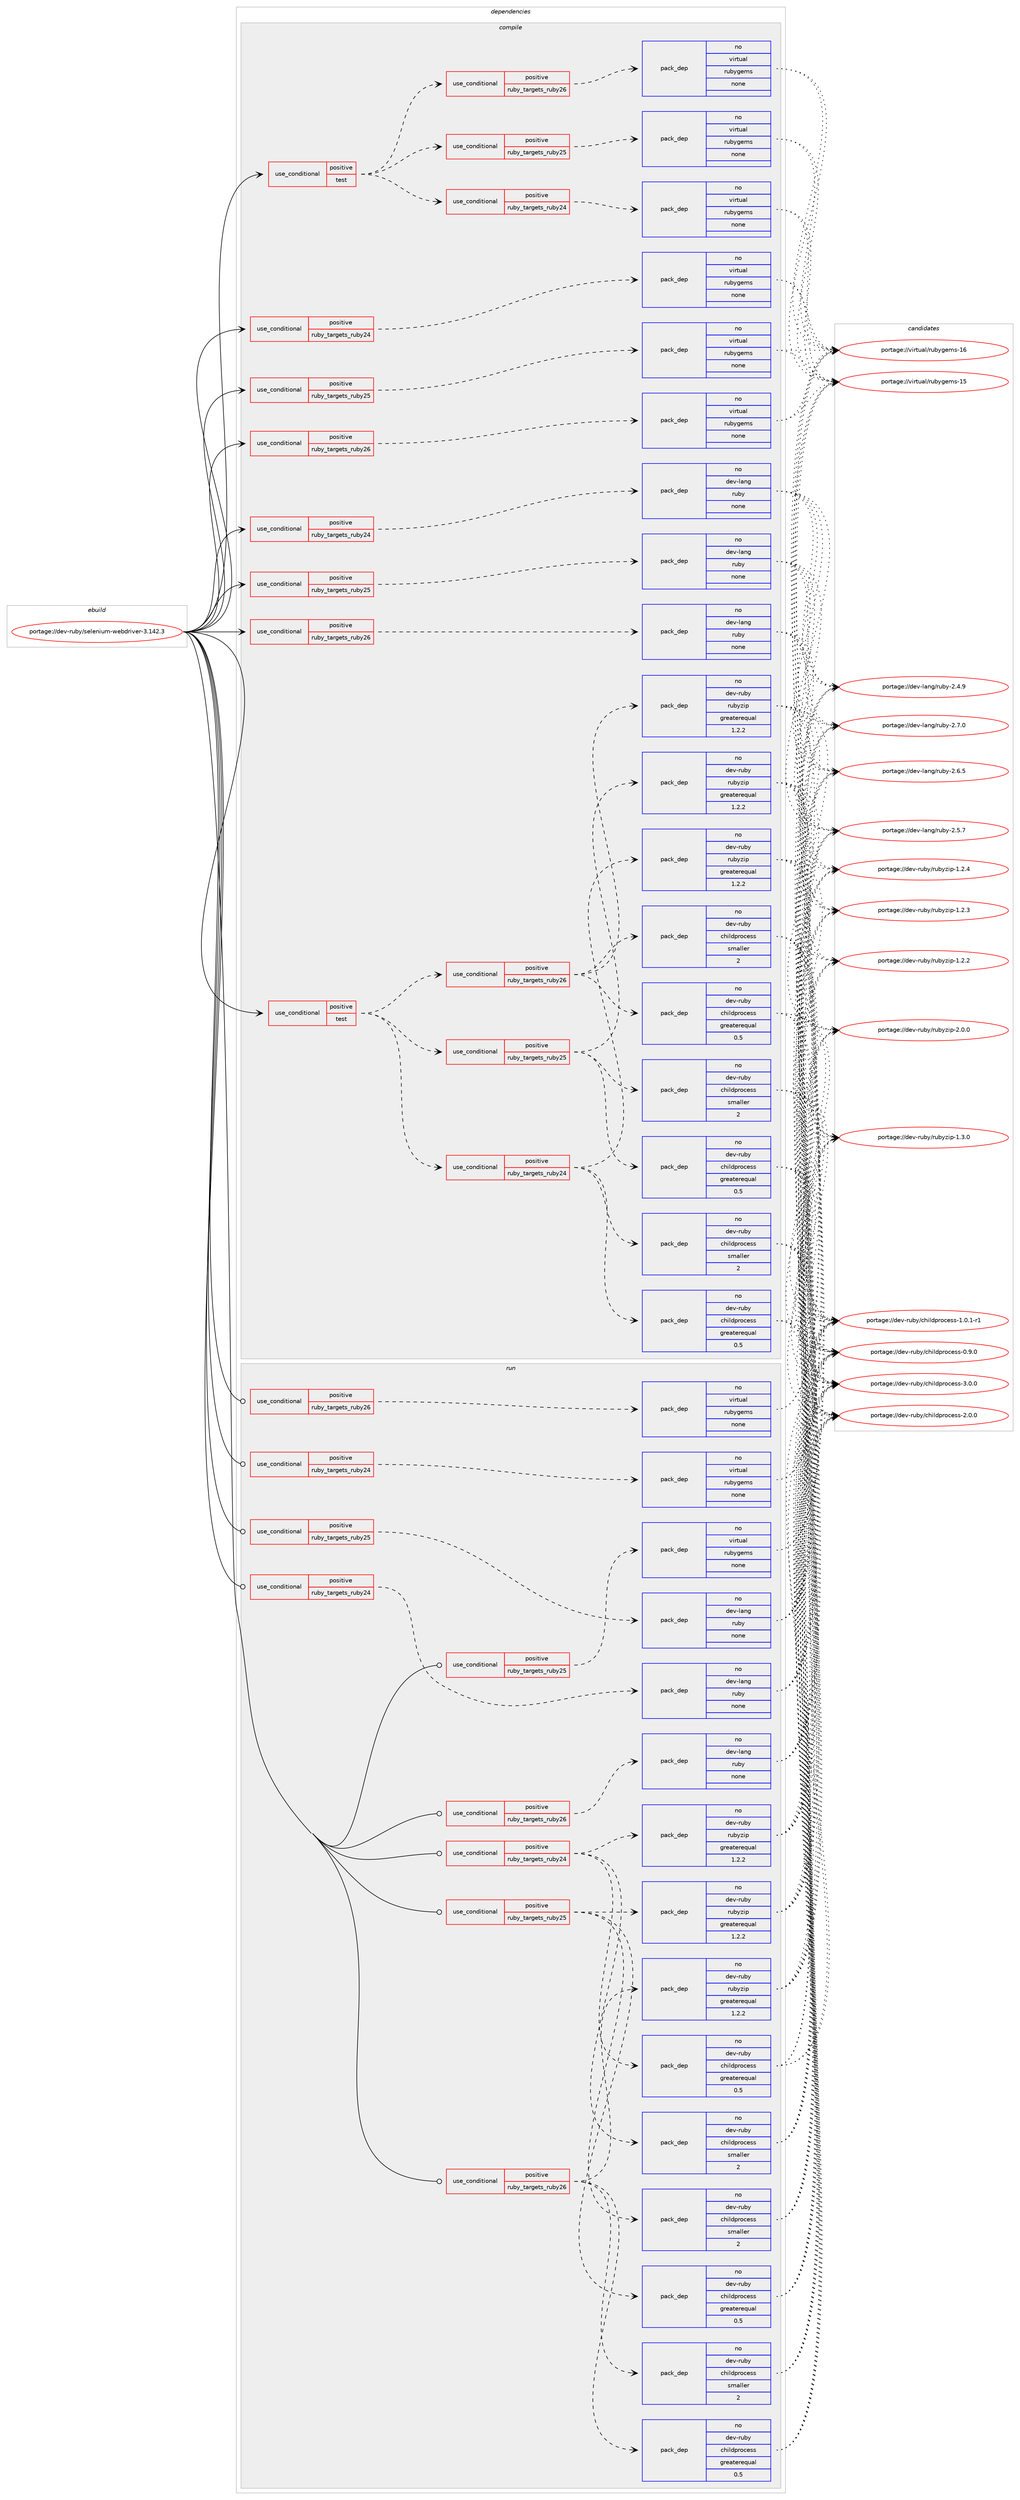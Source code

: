 digraph prolog {

# *************
# Graph options
# *************

newrank=true;
concentrate=true;
compound=true;
graph [rankdir=LR,fontname=Helvetica,fontsize=10,ranksep=1.5];#, ranksep=2.5, nodesep=0.2];
edge  [arrowhead=vee];
node  [fontname=Helvetica,fontsize=10];

# **********
# The ebuild
# **********

subgraph cluster_leftcol {
color=gray;
label=<<i>ebuild</i>>;
id [label="portage://dev-ruby/selenium-webdriver-3.142.3", color=red, width=4, href="../dev-ruby/selenium-webdriver-3.142.3.svg"];
}

# ****************
# The dependencies
# ****************

subgraph cluster_midcol {
color=gray;
label=<<i>dependencies</i>>;
subgraph cluster_compile {
fillcolor="#eeeeee";
style=filled;
label=<<i>compile</i>>;
subgraph cond69449 {
dependency319890 [label=<<TABLE BORDER="0" CELLBORDER="1" CELLSPACING="0" CELLPADDING="4"><TR><TD ROWSPAN="3" CELLPADDING="10">use_conditional</TD></TR><TR><TD>positive</TD></TR><TR><TD>ruby_targets_ruby24</TD></TR></TABLE>>, shape=none, color=red];
subgraph pack245694 {
dependency319891 [label=<<TABLE BORDER="0" CELLBORDER="1" CELLSPACING="0" CELLPADDING="4" WIDTH="220"><TR><TD ROWSPAN="6" CELLPADDING="30">pack_dep</TD></TR><TR><TD WIDTH="110">no</TD></TR><TR><TD>dev-lang</TD></TR><TR><TD>ruby</TD></TR><TR><TD>none</TD></TR><TR><TD></TD></TR></TABLE>>, shape=none, color=blue];
}
dependency319890:e -> dependency319891:w [weight=20,style="dashed",arrowhead="vee"];
}
id:e -> dependency319890:w [weight=20,style="solid",arrowhead="vee"];
subgraph cond69450 {
dependency319892 [label=<<TABLE BORDER="0" CELLBORDER="1" CELLSPACING="0" CELLPADDING="4"><TR><TD ROWSPAN="3" CELLPADDING="10">use_conditional</TD></TR><TR><TD>positive</TD></TR><TR><TD>ruby_targets_ruby24</TD></TR></TABLE>>, shape=none, color=red];
subgraph pack245695 {
dependency319893 [label=<<TABLE BORDER="0" CELLBORDER="1" CELLSPACING="0" CELLPADDING="4" WIDTH="220"><TR><TD ROWSPAN="6" CELLPADDING="30">pack_dep</TD></TR><TR><TD WIDTH="110">no</TD></TR><TR><TD>virtual</TD></TR><TR><TD>rubygems</TD></TR><TR><TD>none</TD></TR><TR><TD></TD></TR></TABLE>>, shape=none, color=blue];
}
dependency319892:e -> dependency319893:w [weight=20,style="dashed",arrowhead="vee"];
}
id:e -> dependency319892:w [weight=20,style="solid",arrowhead="vee"];
subgraph cond69451 {
dependency319894 [label=<<TABLE BORDER="0" CELLBORDER="1" CELLSPACING="0" CELLPADDING="4"><TR><TD ROWSPAN="3" CELLPADDING="10">use_conditional</TD></TR><TR><TD>positive</TD></TR><TR><TD>ruby_targets_ruby25</TD></TR></TABLE>>, shape=none, color=red];
subgraph pack245696 {
dependency319895 [label=<<TABLE BORDER="0" CELLBORDER="1" CELLSPACING="0" CELLPADDING="4" WIDTH="220"><TR><TD ROWSPAN="6" CELLPADDING="30">pack_dep</TD></TR><TR><TD WIDTH="110">no</TD></TR><TR><TD>dev-lang</TD></TR><TR><TD>ruby</TD></TR><TR><TD>none</TD></TR><TR><TD></TD></TR></TABLE>>, shape=none, color=blue];
}
dependency319894:e -> dependency319895:w [weight=20,style="dashed",arrowhead="vee"];
}
id:e -> dependency319894:w [weight=20,style="solid",arrowhead="vee"];
subgraph cond69452 {
dependency319896 [label=<<TABLE BORDER="0" CELLBORDER="1" CELLSPACING="0" CELLPADDING="4"><TR><TD ROWSPAN="3" CELLPADDING="10">use_conditional</TD></TR><TR><TD>positive</TD></TR><TR><TD>ruby_targets_ruby25</TD></TR></TABLE>>, shape=none, color=red];
subgraph pack245697 {
dependency319897 [label=<<TABLE BORDER="0" CELLBORDER="1" CELLSPACING="0" CELLPADDING="4" WIDTH="220"><TR><TD ROWSPAN="6" CELLPADDING="30">pack_dep</TD></TR><TR><TD WIDTH="110">no</TD></TR><TR><TD>virtual</TD></TR><TR><TD>rubygems</TD></TR><TR><TD>none</TD></TR><TR><TD></TD></TR></TABLE>>, shape=none, color=blue];
}
dependency319896:e -> dependency319897:w [weight=20,style="dashed",arrowhead="vee"];
}
id:e -> dependency319896:w [weight=20,style="solid",arrowhead="vee"];
subgraph cond69453 {
dependency319898 [label=<<TABLE BORDER="0" CELLBORDER="1" CELLSPACING="0" CELLPADDING="4"><TR><TD ROWSPAN="3" CELLPADDING="10">use_conditional</TD></TR><TR><TD>positive</TD></TR><TR><TD>ruby_targets_ruby26</TD></TR></TABLE>>, shape=none, color=red];
subgraph pack245698 {
dependency319899 [label=<<TABLE BORDER="0" CELLBORDER="1" CELLSPACING="0" CELLPADDING="4" WIDTH="220"><TR><TD ROWSPAN="6" CELLPADDING="30">pack_dep</TD></TR><TR><TD WIDTH="110">no</TD></TR><TR><TD>dev-lang</TD></TR><TR><TD>ruby</TD></TR><TR><TD>none</TD></TR><TR><TD></TD></TR></TABLE>>, shape=none, color=blue];
}
dependency319898:e -> dependency319899:w [weight=20,style="dashed",arrowhead="vee"];
}
id:e -> dependency319898:w [weight=20,style="solid",arrowhead="vee"];
subgraph cond69454 {
dependency319900 [label=<<TABLE BORDER="0" CELLBORDER="1" CELLSPACING="0" CELLPADDING="4"><TR><TD ROWSPAN="3" CELLPADDING="10">use_conditional</TD></TR><TR><TD>positive</TD></TR><TR><TD>ruby_targets_ruby26</TD></TR></TABLE>>, shape=none, color=red];
subgraph pack245699 {
dependency319901 [label=<<TABLE BORDER="0" CELLBORDER="1" CELLSPACING="0" CELLPADDING="4" WIDTH="220"><TR><TD ROWSPAN="6" CELLPADDING="30">pack_dep</TD></TR><TR><TD WIDTH="110">no</TD></TR><TR><TD>virtual</TD></TR><TR><TD>rubygems</TD></TR><TR><TD>none</TD></TR><TR><TD></TD></TR></TABLE>>, shape=none, color=blue];
}
dependency319900:e -> dependency319901:w [weight=20,style="dashed",arrowhead="vee"];
}
id:e -> dependency319900:w [weight=20,style="solid",arrowhead="vee"];
subgraph cond69455 {
dependency319902 [label=<<TABLE BORDER="0" CELLBORDER="1" CELLSPACING="0" CELLPADDING="4"><TR><TD ROWSPAN="3" CELLPADDING="10">use_conditional</TD></TR><TR><TD>positive</TD></TR><TR><TD>test</TD></TR></TABLE>>, shape=none, color=red];
subgraph cond69456 {
dependency319903 [label=<<TABLE BORDER="0" CELLBORDER="1" CELLSPACING="0" CELLPADDING="4"><TR><TD ROWSPAN="3" CELLPADDING="10">use_conditional</TD></TR><TR><TD>positive</TD></TR><TR><TD>ruby_targets_ruby24</TD></TR></TABLE>>, shape=none, color=red];
subgraph pack245700 {
dependency319904 [label=<<TABLE BORDER="0" CELLBORDER="1" CELLSPACING="0" CELLPADDING="4" WIDTH="220"><TR><TD ROWSPAN="6" CELLPADDING="30">pack_dep</TD></TR><TR><TD WIDTH="110">no</TD></TR><TR><TD>dev-ruby</TD></TR><TR><TD>childprocess</TD></TR><TR><TD>greaterequal</TD></TR><TR><TD>0.5</TD></TR></TABLE>>, shape=none, color=blue];
}
dependency319903:e -> dependency319904:w [weight=20,style="dashed",arrowhead="vee"];
subgraph pack245701 {
dependency319905 [label=<<TABLE BORDER="0" CELLBORDER="1" CELLSPACING="0" CELLPADDING="4" WIDTH="220"><TR><TD ROWSPAN="6" CELLPADDING="30">pack_dep</TD></TR><TR><TD WIDTH="110">no</TD></TR><TR><TD>dev-ruby</TD></TR><TR><TD>childprocess</TD></TR><TR><TD>smaller</TD></TR><TR><TD>2</TD></TR></TABLE>>, shape=none, color=blue];
}
dependency319903:e -> dependency319905:w [weight=20,style="dashed",arrowhead="vee"];
subgraph pack245702 {
dependency319906 [label=<<TABLE BORDER="0" CELLBORDER="1" CELLSPACING="0" CELLPADDING="4" WIDTH="220"><TR><TD ROWSPAN="6" CELLPADDING="30">pack_dep</TD></TR><TR><TD WIDTH="110">no</TD></TR><TR><TD>dev-ruby</TD></TR><TR><TD>rubyzip</TD></TR><TR><TD>greaterequal</TD></TR><TR><TD>1.2.2</TD></TR></TABLE>>, shape=none, color=blue];
}
dependency319903:e -> dependency319906:w [weight=20,style="dashed",arrowhead="vee"];
}
dependency319902:e -> dependency319903:w [weight=20,style="dashed",arrowhead="vee"];
subgraph cond69457 {
dependency319907 [label=<<TABLE BORDER="0" CELLBORDER="1" CELLSPACING="0" CELLPADDING="4"><TR><TD ROWSPAN="3" CELLPADDING="10">use_conditional</TD></TR><TR><TD>positive</TD></TR><TR><TD>ruby_targets_ruby25</TD></TR></TABLE>>, shape=none, color=red];
subgraph pack245703 {
dependency319908 [label=<<TABLE BORDER="0" CELLBORDER="1" CELLSPACING="0" CELLPADDING="4" WIDTH="220"><TR><TD ROWSPAN="6" CELLPADDING="30">pack_dep</TD></TR><TR><TD WIDTH="110">no</TD></TR><TR><TD>dev-ruby</TD></TR><TR><TD>childprocess</TD></TR><TR><TD>greaterequal</TD></TR><TR><TD>0.5</TD></TR></TABLE>>, shape=none, color=blue];
}
dependency319907:e -> dependency319908:w [weight=20,style="dashed",arrowhead="vee"];
subgraph pack245704 {
dependency319909 [label=<<TABLE BORDER="0" CELLBORDER="1" CELLSPACING="0" CELLPADDING="4" WIDTH="220"><TR><TD ROWSPAN="6" CELLPADDING="30">pack_dep</TD></TR><TR><TD WIDTH="110">no</TD></TR><TR><TD>dev-ruby</TD></TR><TR><TD>childprocess</TD></TR><TR><TD>smaller</TD></TR><TR><TD>2</TD></TR></TABLE>>, shape=none, color=blue];
}
dependency319907:e -> dependency319909:w [weight=20,style="dashed",arrowhead="vee"];
subgraph pack245705 {
dependency319910 [label=<<TABLE BORDER="0" CELLBORDER="1" CELLSPACING="0" CELLPADDING="4" WIDTH="220"><TR><TD ROWSPAN="6" CELLPADDING="30">pack_dep</TD></TR><TR><TD WIDTH="110">no</TD></TR><TR><TD>dev-ruby</TD></TR><TR><TD>rubyzip</TD></TR><TR><TD>greaterequal</TD></TR><TR><TD>1.2.2</TD></TR></TABLE>>, shape=none, color=blue];
}
dependency319907:e -> dependency319910:w [weight=20,style="dashed",arrowhead="vee"];
}
dependency319902:e -> dependency319907:w [weight=20,style="dashed",arrowhead="vee"];
subgraph cond69458 {
dependency319911 [label=<<TABLE BORDER="0" CELLBORDER="1" CELLSPACING="0" CELLPADDING="4"><TR><TD ROWSPAN="3" CELLPADDING="10">use_conditional</TD></TR><TR><TD>positive</TD></TR><TR><TD>ruby_targets_ruby26</TD></TR></TABLE>>, shape=none, color=red];
subgraph pack245706 {
dependency319912 [label=<<TABLE BORDER="0" CELLBORDER="1" CELLSPACING="0" CELLPADDING="4" WIDTH="220"><TR><TD ROWSPAN="6" CELLPADDING="30">pack_dep</TD></TR><TR><TD WIDTH="110">no</TD></TR><TR><TD>dev-ruby</TD></TR><TR><TD>childprocess</TD></TR><TR><TD>greaterequal</TD></TR><TR><TD>0.5</TD></TR></TABLE>>, shape=none, color=blue];
}
dependency319911:e -> dependency319912:w [weight=20,style="dashed",arrowhead="vee"];
subgraph pack245707 {
dependency319913 [label=<<TABLE BORDER="0" CELLBORDER="1" CELLSPACING="0" CELLPADDING="4" WIDTH="220"><TR><TD ROWSPAN="6" CELLPADDING="30">pack_dep</TD></TR><TR><TD WIDTH="110">no</TD></TR><TR><TD>dev-ruby</TD></TR><TR><TD>childprocess</TD></TR><TR><TD>smaller</TD></TR><TR><TD>2</TD></TR></TABLE>>, shape=none, color=blue];
}
dependency319911:e -> dependency319913:w [weight=20,style="dashed",arrowhead="vee"];
subgraph pack245708 {
dependency319914 [label=<<TABLE BORDER="0" CELLBORDER="1" CELLSPACING="0" CELLPADDING="4" WIDTH="220"><TR><TD ROWSPAN="6" CELLPADDING="30">pack_dep</TD></TR><TR><TD WIDTH="110">no</TD></TR><TR><TD>dev-ruby</TD></TR><TR><TD>rubyzip</TD></TR><TR><TD>greaterequal</TD></TR><TR><TD>1.2.2</TD></TR></TABLE>>, shape=none, color=blue];
}
dependency319911:e -> dependency319914:w [weight=20,style="dashed",arrowhead="vee"];
}
dependency319902:e -> dependency319911:w [weight=20,style="dashed",arrowhead="vee"];
}
id:e -> dependency319902:w [weight=20,style="solid",arrowhead="vee"];
subgraph cond69459 {
dependency319915 [label=<<TABLE BORDER="0" CELLBORDER="1" CELLSPACING="0" CELLPADDING="4"><TR><TD ROWSPAN="3" CELLPADDING="10">use_conditional</TD></TR><TR><TD>positive</TD></TR><TR><TD>test</TD></TR></TABLE>>, shape=none, color=red];
subgraph cond69460 {
dependency319916 [label=<<TABLE BORDER="0" CELLBORDER="1" CELLSPACING="0" CELLPADDING="4"><TR><TD ROWSPAN="3" CELLPADDING="10">use_conditional</TD></TR><TR><TD>positive</TD></TR><TR><TD>ruby_targets_ruby24</TD></TR></TABLE>>, shape=none, color=red];
subgraph pack245709 {
dependency319917 [label=<<TABLE BORDER="0" CELLBORDER="1" CELLSPACING="0" CELLPADDING="4" WIDTH="220"><TR><TD ROWSPAN="6" CELLPADDING="30">pack_dep</TD></TR><TR><TD WIDTH="110">no</TD></TR><TR><TD>virtual</TD></TR><TR><TD>rubygems</TD></TR><TR><TD>none</TD></TR><TR><TD></TD></TR></TABLE>>, shape=none, color=blue];
}
dependency319916:e -> dependency319917:w [weight=20,style="dashed",arrowhead="vee"];
}
dependency319915:e -> dependency319916:w [weight=20,style="dashed",arrowhead="vee"];
subgraph cond69461 {
dependency319918 [label=<<TABLE BORDER="0" CELLBORDER="1" CELLSPACING="0" CELLPADDING="4"><TR><TD ROWSPAN="3" CELLPADDING="10">use_conditional</TD></TR><TR><TD>positive</TD></TR><TR><TD>ruby_targets_ruby25</TD></TR></TABLE>>, shape=none, color=red];
subgraph pack245710 {
dependency319919 [label=<<TABLE BORDER="0" CELLBORDER="1" CELLSPACING="0" CELLPADDING="4" WIDTH="220"><TR><TD ROWSPAN="6" CELLPADDING="30">pack_dep</TD></TR><TR><TD WIDTH="110">no</TD></TR><TR><TD>virtual</TD></TR><TR><TD>rubygems</TD></TR><TR><TD>none</TD></TR><TR><TD></TD></TR></TABLE>>, shape=none, color=blue];
}
dependency319918:e -> dependency319919:w [weight=20,style="dashed",arrowhead="vee"];
}
dependency319915:e -> dependency319918:w [weight=20,style="dashed",arrowhead="vee"];
subgraph cond69462 {
dependency319920 [label=<<TABLE BORDER="0" CELLBORDER="1" CELLSPACING="0" CELLPADDING="4"><TR><TD ROWSPAN="3" CELLPADDING="10">use_conditional</TD></TR><TR><TD>positive</TD></TR><TR><TD>ruby_targets_ruby26</TD></TR></TABLE>>, shape=none, color=red];
subgraph pack245711 {
dependency319921 [label=<<TABLE BORDER="0" CELLBORDER="1" CELLSPACING="0" CELLPADDING="4" WIDTH="220"><TR><TD ROWSPAN="6" CELLPADDING="30">pack_dep</TD></TR><TR><TD WIDTH="110">no</TD></TR><TR><TD>virtual</TD></TR><TR><TD>rubygems</TD></TR><TR><TD>none</TD></TR><TR><TD></TD></TR></TABLE>>, shape=none, color=blue];
}
dependency319920:e -> dependency319921:w [weight=20,style="dashed",arrowhead="vee"];
}
dependency319915:e -> dependency319920:w [weight=20,style="dashed",arrowhead="vee"];
}
id:e -> dependency319915:w [weight=20,style="solid",arrowhead="vee"];
}
subgraph cluster_compileandrun {
fillcolor="#eeeeee";
style=filled;
label=<<i>compile and run</i>>;
}
subgraph cluster_run {
fillcolor="#eeeeee";
style=filled;
label=<<i>run</i>>;
subgraph cond69463 {
dependency319922 [label=<<TABLE BORDER="0" CELLBORDER="1" CELLSPACING="0" CELLPADDING="4"><TR><TD ROWSPAN="3" CELLPADDING="10">use_conditional</TD></TR><TR><TD>positive</TD></TR><TR><TD>ruby_targets_ruby24</TD></TR></TABLE>>, shape=none, color=red];
subgraph pack245712 {
dependency319923 [label=<<TABLE BORDER="0" CELLBORDER="1" CELLSPACING="0" CELLPADDING="4" WIDTH="220"><TR><TD ROWSPAN="6" CELLPADDING="30">pack_dep</TD></TR><TR><TD WIDTH="110">no</TD></TR><TR><TD>dev-lang</TD></TR><TR><TD>ruby</TD></TR><TR><TD>none</TD></TR><TR><TD></TD></TR></TABLE>>, shape=none, color=blue];
}
dependency319922:e -> dependency319923:w [weight=20,style="dashed",arrowhead="vee"];
}
id:e -> dependency319922:w [weight=20,style="solid",arrowhead="odot"];
subgraph cond69464 {
dependency319924 [label=<<TABLE BORDER="0" CELLBORDER="1" CELLSPACING="0" CELLPADDING="4"><TR><TD ROWSPAN="3" CELLPADDING="10">use_conditional</TD></TR><TR><TD>positive</TD></TR><TR><TD>ruby_targets_ruby24</TD></TR></TABLE>>, shape=none, color=red];
subgraph pack245713 {
dependency319925 [label=<<TABLE BORDER="0" CELLBORDER="1" CELLSPACING="0" CELLPADDING="4" WIDTH="220"><TR><TD ROWSPAN="6" CELLPADDING="30">pack_dep</TD></TR><TR><TD WIDTH="110">no</TD></TR><TR><TD>dev-ruby</TD></TR><TR><TD>childprocess</TD></TR><TR><TD>greaterequal</TD></TR><TR><TD>0.5</TD></TR></TABLE>>, shape=none, color=blue];
}
dependency319924:e -> dependency319925:w [weight=20,style="dashed",arrowhead="vee"];
subgraph pack245714 {
dependency319926 [label=<<TABLE BORDER="0" CELLBORDER="1" CELLSPACING="0" CELLPADDING="4" WIDTH="220"><TR><TD ROWSPAN="6" CELLPADDING="30">pack_dep</TD></TR><TR><TD WIDTH="110">no</TD></TR><TR><TD>dev-ruby</TD></TR><TR><TD>childprocess</TD></TR><TR><TD>smaller</TD></TR><TR><TD>2</TD></TR></TABLE>>, shape=none, color=blue];
}
dependency319924:e -> dependency319926:w [weight=20,style="dashed",arrowhead="vee"];
subgraph pack245715 {
dependency319927 [label=<<TABLE BORDER="0" CELLBORDER="1" CELLSPACING="0" CELLPADDING="4" WIDTH="220"><TR><TD ROWSPAN="6" CELLPADDING="30">pack_dep</TD></TR><TR><TD WIDTH="110">no</TD></TR><TR><TD>dev-ruby</TD></TR><TR><TD>rubyzip</TD></TR><TR><TD>greaterequal</TD></TR><TR><TD>1.2.2</TD></TR></TABLE>>, shape=none, color=blue];
}
dependency319924:e -> dependency319927:w [weight=20,style="dashed",arrowhead="vee"];
}
id:e -> dependency319924:w [weight=20,style="solid",arrowhead="odot"];
subgraph cond69465 {
dependency319928 [label=<<TABLE BORDER="0" CELLBORDER="1" CELLSPACING="0" CELLPADDING="4"><TR><TD ROWSPAN="3" CELLPADDING="10">use_conditional</TD></TR><TR><TD>positive</TD></TR><TR><TD>ruby_targets_ruby24</TD></TR></TABLE>>, shape=none, color=red];
subgraph pack245716 {
dependency319929 [label=<<TABLE BORDER="0" CELLBORDER="1" CELLSPACING="0" CELLPADDING="4" WIDTH="220"><TR><TD ROWSPAN="6" CELLPADDING="30">pack_dep</TD></TR><TR><TD WIDTH="110">no</TD></TR><TR><TD>virtual</TD></TR><TR><TD>rubygems</TD></TR><TR><TD>none</TD></TR><TR><TD></TD></TR></TABLE>>, shape=none, color=blue];
}
dependency319928:e -> dependency319929:w [weight=20,style="dashed",arrowhead="vee"];
}
id:e -> dependency319928:w [weight=20,style="solid",arrowhead="odot"];
subgraph cond69466 {
dependency319930 [label=<<TABLE BORDER="0" CELLBORDER="1" CELLSPACING="0" CELLPADDING="4"><TR><TD ROWSPAN="3" CELLPADDING="10">use_conditional</TD></TR><TR><TD>positive</TD></TR><TR><TD>ruby_targets_ruby25</TD></TR></TABLE>>, shape=none, color=red];
subgraph pack245717 {
dependency319931 [label=<<TABLE BORDER="0" CELLBORDER="1" CELLSPACING="0" CELLPADDING="4" WIDTH="220"><TR><TD ROWSPAN="6" CELLPADDING="30">pack_dep</TD></TR><TR><TD WIDTH="110">no</TD></TR><TR><TD>dev-lang</TD></TR><TR><TD>ruby</TD></TR><TR><TD>none</TD></TR><TR><TD></TD></TR></TABLE>>, shape=none, color=blue];
}
dependency319930:e -> dependency319931:w [weight=20,style="dashed",arrowhead="vee"];
}
id:e -> dependency319930:w [weight=20,style="solid",arrowhead="odot"];
subgraph cond69467 {
dependency319932 [label=<<TABLE BORDER="0" CELLBORDER="1" CELLSPACING="0" CELLPADDING="4"><TR><TD ROWSPAN="3" CELLPADDING="10">use_conditional</TD></TR><TR><TD>positive</TD></TR><TR><TD>ruby_targets_ruby25</TD></TR></TABLE>>, shape=none, color=red];
subgraph pack245718 {
dependency319933 [label=<<TABLE BORDER="0" CELLBORDER="1" CELLSPACING="0" CELLPADDING="4" WIDTH="220"><TR><TD ROWSPAN="6" CELLPADDING="30">pack_dep</TD></TR><TR><TD WIDTH="110">no</TD></TR><TR><TD>dev-ruby</TD></TR><TR><TD>childprocess</TD></TR><TR><TD>greaterequal</TD></TR><TR><TD>0.5</TD></TR></TABLE>>, shape=none, color=blue];
}
dependency319932:e -> dependency319933:w [weight=20,style="dashed",arrowhead="vee"];
subgraph pack245719 {
dependency319934 [label=<<TABLE BORDER="0" CELLBORDER="1" CELLSPACING="0" CELLPADDING="4" WIDTH="220"><TR><TD ROWSPAN="6" CELLPADDING="30">pack_dep</TD></TR><TR><TD WIDTH="110">no</TD></TR><TR><TD>dev-ruby</TD></TR><TR><TD>childprocess</TD></TR><TR><TD>smaller</TD></TR><TR><TD>2</TD></TR></TABLE>>, shape=none, color=blue];
}
dependency319932:e -> dependency319934:w [weight=20,style="dashed",arrowhead="vee"];
subgraph pack245720 {
dependency319935 [label=<<TABLE BORDER="0" CELLBORDER="1" CELLSPACING="0" CELLPADDING="4" WIDTH="220"><TR><TD ROWSPAN="6" CELLPADDING="30">pack_dep</TD></TR><TR><TD WIDTH="110">no</TD></TR><TR><TD>dev-ruby</TD></TR><TR><TD>rubyzip</TD></TR><TR><TD>greaterequal</TD></TR><TR><TD>1.2.2</TD></TR></TABLE>>, shape=none, color=blue];
}
dependency319932:e -> dependency319935:w [weight=20,style="dashed",arrowhead="vee"];
}
id:e -> dependency319932:w [weight=20,style="solid",arrowhead="odot"];
subgraph cond69468 {
dependency319936 [label=<<TABLE BORDER="0" CELLBORDER="1" CELLSPACING="0" CELLPADDING="4"><TR><TD ROWSPAN="3" CELLPADDING="10">use_conditional</TD></TR><TR><TD>positive</TD></TR><TR><TD>ruby_targets_ruby25</TD></TR></TABLE>>, shape=none, color=red];
subgraph pack245721 {
dependency319937 [label=<<TABLE BORDER="0" CELLBORDER="1" CELLSPACING="0" CELLPADDING="4" WIDTH="220"><TR><TD ROWSPAN="6" CELLPADDING="30">pack_dep</TD></TR><TR><TD WIDTH="110">no</TD></TR><TR><TD>virtual</TD></TR><TR><TD>rubygems</TD></TR><TR><TD>none</TD></TR><TR><TD></TD></TR></TABLE>>, shape=none, color=blue];
}
dependency319936:e -> dependency319937:w [weight=20,style="dashed",arrowhead="vee"];
}
id:e -> dependency319936:w [weight=20,style="solid",arrowhead="odot"];
subgraph cond69469 {
dependency319938 [label=<<TABLE BORDER="0" CELLBORDER="1" CELLSPACING="0" CELLPADDING="4"><TR><TD ROWSPAN="3" CELLPADDING="10">use_conditional</TD></TR><TR><TD>positive</TD></TR><TR><TD>ruby_targets_ruby26</TD></TR></TABLE>>, shape=none, color=red];
subgraph pack245722 {
dependency319939 [label=<<TABLE BORDER="0" CELLBORDER="1" CELLSPACING="0" CELLPADDING="4" WIDTH="220"><TR><TD ROWSPAN="6" CELLPADDING="30">pack_dep</TD></TR><TR><TD WIDTH="110">no</TD></TR><TR><TD>dev-lang</TD></TR><TR><TD>ruby</TD></TR><TR><TD>none</TD></TR><TR><TD></TD></TR></TABLE>>, shape=none, color=blue];
}
dependency319938:e -> dependency319939:w [weight=20,style="dashed",arrowhead="vee"];
}
id:e -> dependency319938:w [weight=20,style="solid",arrowhead="odot"];
subgraph cond69470 {
dependency319940 [label=<<TABLE BORDER="0" CELLBORDER="1" CELLSPACING="0" CELLPADDING="4"><TR><TD ROWSPAN="3" CELLPADDING="10">use_conditional</TD></TR><TR><TD>positive</TD></TR><TR><TD>ruby_targets_ruby26</TD></TR></TABLE>>, shape=none, color=red];
subgraph pack245723 {
dependency319941 [label=<<TABLE BORDER="0" CELLBORDER="1" CELLSPACING="0" CELLPADDING="4" WIDTH="220"><TR><TD ROWSPAN="6" CELLPADDING="30">pack_dep</TD></TR><TR><TD WIDTH="110">no</TD></TR><TR><TD>dev-ruby</TD></TR><TR><TD>childprocess</TD></TR><TR><TD>greaterequal</TD></TR><TR><TD>0.5</TD></TR></TABLE>>, shape=none, color=blue];
}
dependency319940:e -> dependency319941:w [weight=20,style="dashed",arrowhead="vee"];
subgraph pack245724 {
dependency319942 [label=<<TABLE BORDER="0" CELLBORDER="1" CELLSPACING="0" CELLPADDING="4" WIDTH="220"><TR><TD ROWSPAN="6" CELLPADDING="30">pack_dep</TD></TR><TR><TD WIDTH="110">no</TD></TR><TR><TD>dev-ruby</TD></TR><TR><TD>childprocess</TD></TR><TR><TD>smaller</TD></TR><TR><TD>2</TD></TR></TABLE>>, shape=none, color=blue];
}
dependency319940:e -> dependency319942:w [weight=20,style="dashed",arrowhead="vee"];
subgraph pack245725 {
dependency319943 [label=<<TABLE BORDER="0" CELLBORDER="1" CELLSPACING="0" CELLPADDING="4" WIDTH="220"><TR><TD ROWSPAN="6" CELLPADDING="30">pack_dep</TD></TR><TR><TD WIDTH="110">no</TD></TR><TR><TD>dev-ruby</TD></TR><TR><TD>rubyzip</TD></TR><TR><TD>greaterequal</TD></TR><TR><TD>1.2.2</TD></TR></TABLE>>, shape=none, color=blue];
}
dependency319940:e -> dependency319943:w [weight=20,style="dashed",arrowhead="vee"];
}
id:e -> dependency319940:w [weight=20,style="solid",arrowhead="odot"];
subgraph cond69471 {
dependency319944 [label=<<TABLE BORDER="0" CELLBORDER="1" CELLSPACING="0" CELLPADDING="4"><TR><TD ROWSPAN="3" CELLPADDING="10">use_conditional</TD></TR><TR><TD>positive</TD></TR><TR><TD>ruby_targets_ruby26</TD></TR></TABLE>>, shape=none, color=red];
subgraph pack245726 {
dependency319945 [label=<<TABLE BORDER="0" CELLBORDER="1" CELLSPACING="0" CELLPADDING="4" WIDTH="220"><TR><TD ROWSPAN="6" CELLPADDING="30">pack_dep</TD></TR><TR><TD WIDTH="110">no</TD></TR><TR><TD>virtual</TD></TR><TR><TD>rubygems</TD></TR><TR><TD>none</TD></TR><TR><TD></TD></TR></TABLE>>, shape=none, color=blue];
}
dependency319944:e -> dependency319945:w [weight=20,style="dashed",arrowhead="vee"];
}
id:e -> dependency319944:w [weight=20,style="solid",arrowhead="odot"];
}
}

# **************
# The candidates
# **************

subgraph cluster_choices {
rank=same;
color=gray;
label=<<i>candidates</i>>;

subgraph choice245694 {
color=black;
nodesep=1;
choice10010111845108971101034711411798121455046554648 [label="portage://dev-lang/ruby-2.7.0", color=red, width=4,href="../dev-lang/ruby-2.7.0.svg"];
choice10010111845108971101034711411798121455046544653 [label="portage://dev-lang/ruby-2.6.5", color=red, width=4,href="../dev-lang/ruby-2.6.5.svg"];
choice10010111845108971101034711411798121455046534655 [label="portage://dev-lang/ruby-2.5.7", color=red, width=4,href="../dev-lang/ruby-2.5.7.svg"];
choice10010111845108971101034711411798121455046524657 [label="portage://dev-lang/ruby-2.4.9", color=red, width=4,href="../dev-lang/ruby-2.4.9.svg"];
dependency319891:e -> choice10010111845108971101034711411798121455046554648:w [style=dotted,weight="100"];
dependency319891:e -> choice10010111845108971101034711411798121455046544653:w [style=dotted,weight="100"];
dependency319891:e -> choice10010111845108971101034711411798121455046534655:w [style=dotted,weight="100"];
dependency319891:e -> choice10010111845108971101034711411798121455046524657:w [style=dotted,weight="100"];
}
subgraph choice245695 {
color=black;
nodesep=1;
choice118105114116117971084711411798121103101109115454954 [label="portage://virtual/rubygems-16", color=red, width=4,href="../virtual/rubygems-16.svg"];
choice118105114116117971084711411798121103101109115454953 [label="portage://virtual/rubygems-15", color=red, width=4,href="../virtual/rubygems-15.svg"];
dependency319893:e -> choice118105114116117971084711411798121103101109115454954:w [style=dotted,weight="100"];
dependency319893:e -> choice118105114116117971084711411798121103101109115454953:w [style=dotted,weight="100"];
}
subgraph choice245696 {
color=black;
nodesep=1;
choice10010111845108971101034711411798121455046554648 [label="portage://dev-lang/ruby-2.7.0", color=red, width=4,href="../dev-lang/ruby-2.7.0.svg"];
choice10010111845108971101034711411798121455046544653 [label="portage://dev-lang/ruby-2.6.5", color=red, width=4,href="../dev-lang/ruby-2.6.5.svg"];
choice10010111845108971101034711411798121455046534655 [label="portage://dev-lang/ruby-2.5.7", color=red, width=4,href="../dev-lang/ruby-2.5.7.svg"];
choice10010111845108971101034711411798121455046524657 [label="portage://dev-lang/ruby-2.4.9", color=red, width=4,href="../dev-lang/ruby-2.4.9.svg"];
dependency319895:e -> choice10010111845108971101034711411798121455046554648:w [style=dotted,weight="100"];
dependency319895:e -> choice10010111845108971101034711411798121455046544653:w [style=dotted,weight="100"];
dependency319895:e -> choice10010111845108971101034711411798121455046534655:w [style=dotted,weight="100"];
dependency319895:e -> choice10010111845108971101034711411798121455046524657:w [style=dotted,weight="100"];
}
subgraph choice245697 {
color=black;
nodesep=1;
choice118105114116117971084711411798121103101109115454954 [label="portage://virtual/rubygems-16", color=red, width=4,href="../virtual/rubygems-16.svg"];
choice118105114116117971084711411798121103101109115454953 [label="portage://virtual/rubygems-15", color=red, width=4,href="../virtual/rubygems-15.svg"];
dependency319897:e -> choice118105114116117971084711411798121103101109115454954:w [style=dotted,weight="100"];
dependency319897:e -> choice118105114116117971084711411798121103101109115454953:w [style=dotted,weight="100"];
}
subgraph choice245698 {
color=black;
nodesep=1;
choice10010111845108971101034711411798121455046554648 [label="portage://dev-lang/ruby-2.7.0", color=red, width=4,href="../dev-lang/ruby-2.7.0.svg"];
choice10010111845108971101034711411798121455046544653 [label="portage://dev-lang/ruby-2.6.5", color=red, width=4,href="../dev-lang/ruby-2.6.5.svg"];
choice10010111845108971101034711411798121455046534655 [label="portage://dev-lang/ruby-2.5.7", color=red, width=4,href="../dev-lang/ruby-2.5.7.svg"];
choice10010111845108971101034711411798121455046524657 [label="portage://dev-lang/ruby-2.4.9", color=red, width=4,href="../dev-lang/ruby-2.4.9.svg"];
dependency319899:e -> choice10010111845108971101034711411798121455046554648:w [style=dotted,weight="100"];
dependency319899:e -> choice10010111845108971101034711411798121455046544653:w [style=dotted,weight="100"];
dependency319899:e -> choice10010111845108971101034711411798121455046534655:w [style=dotted,weight="100"];
dependency319899:e -> choice10010111845108971101034711411798121455046524657:w [style=dotted,weight="100"];
}
subgraph choice245699 {
color=black;
nodesep=1;
choice118105114116117971084711411798121103101109115454954 [label="portage://virtual/rubygems-16", color=red, width=4,href="../virtual/rubygems-16.svg"];
choice118105114116117971084711411798121103101109115454953 [label="portage://virtual/rubygems-15", color=red, width=4,href="../virtual/rubygems-15.svg"];
dependency319901:e -> choice118105114116117971084711411798121103101109115454954:w [style=dotted,weight="100"];
dependency319901:e -> choice118105114116117971084711411798121103101109115454953:w [style=dotted,weight="100"];
}
subgraph choice245700 {
color=black;
nodesep=1;
choice1001011184511411798121479910410510810011211411199101115115455146484648 [label="portage://dev-ruby/childprocess-3.0.0", color=red, width=4,href="../dev-ruby/childprocess-3.0.0.svg"];
choice1001011184511411798121479910410510810011211411199101115115455046484648 [label="portage://dev-ruby/childprocess-2.0.0", color=red, width=4,href="../dev-ruby/childprocess-2.0.0.svg"];
choice10010111845114117981214799104105108100112114111991011151154549464846494511449 [label="portage://dev-ruby/childprocess-1.0.1-r1", color=red, width=4,href="../dev-ruby/childprocess-1.0.1-r1.svg"];
choice1001011184511411798121479910410510810011211411199101115115454846574648 [label="portage://dev-ruby/childprocess-0.9.0", color=red, width=4,href="../dev-ruby/childprocess-0.9.0.svg"];
dependency319904:e -> choice1001011184511411798121479910410510810011211411199101115115455146484648:w [style=dotted,weight="100"];
dependency319904:e -> choice1001011184511411798121479910410510810011211411199101115115455046484648:w [style=dotted,weight="100"];
dependency319904:e -> choice10010111845114117981214799104105108100112114111991011151154549464846494511449:w [style=dotted,weight="100"];
dependency319904:e -> choice1001011184511411798121479910410510810011211411199101115115454846574648:w [style=dotted,weight="100"];
}
subgraph choice245701 {
color=black;
nodesep=1;
choice1001011184511411798121479910410510810011211411199101115115455146484648 [label="portage://dev-ruby/childprocess-3.0.0", color=red, width=4,href="../dev-ruby/childprocess-3.0.0.svg"];
choice1001011184511411798121479910410510810011211411199101115115455046484648 [label="portage://dev-ruby/childprocess-2.0.0", color=red, width=4,href="../dev-ruby/childprocess-2.0.0.svg"];
choice10010111845114117981214799104105108100112114111991011151154549464846494511449 [label="portage://dev-ruby/childprocess-1.0.1-r1", color=red, width=4,href="../dev-ruby/childprocess-1.0.1-r1.svg"];
choice1001011184511411798121479910410510810011211411199101115115454846574648 [label="portage://dev-ruby/childprocess-0.9.0", color=red, width=4,href="../dev-ruby/childprocess-0.9.0.svg"];
dependency319905:e -> choice1001011184511411798121479910410510810011211411199101115115455146484648:w [style=dotted,weight="100"];
dependency319905:e -> choice1001011184511411798121479910410510810011211411199101115115455046484648:w [style=dotted,weight="100"];
dependency319905:e -> choice10010111845114117981214799104105108100112114111991011151154549464846494511449:w [style=dotted,weight="100"];
dependency319905:e -> choice1001011184511411798121479910410510810011211411199101115115454846574648:w [style=dotted,weight="100"];
}
subgraph choice245702 {
color=black;
nodesep=1;
choice10010111845114117981214711411798121122105112455046484648 [label="portage://dev-ruby/rubyzip-2.0.0", color=red, width=4,href="../dev-ruby/rubyzip-2.0.0.svg"];
choice10010111845114117981214711411798121122105112454946514648 [label="portage://dev-ruby/rubyzip-1.3.0", color=red, width=4,href="../dev-ruby/rubyzip-1.3.0.svg"];
choice10010111845114117981214711411798121122105112454946504652 [label="portage://dev-ruby/rubyzip-1.2.4", color=red, width=4,href="../dev-ruby/rubyzip-1.2.4.svg"];
choice10010111845114117981214711411798121122105112454946504651 [label="portage://dev-ruby/rubyzip-1.2.3", color=red, width=4,href="../dev-ruby/rubyzip-1.2.3.svg"];
choice10010111845114117981214711411798121122105112454946504650 [label="portage://dev-ruby/rubyzip-1.2.2", color=red, width=4,href="../dev-ruby/rubyzip-1.2.2.svg"];
dependency319906:e -> choice10010111845114117981214711411798121122105112455046484648:w [style=dotted,weight="100"];
dependency319906:e -> choice10010111845114117981214711411798121122105112454946514648:w [style=dotted,weight="100"];
dependency319906:e -> choice10010111845114117981214711411798121122105112454946504652:w [style=dotted,weight="100"];
dependency319906:e -> choice10010111845114117981214711411798121122105112454946504651:w [style=dotted,weight="100"];
dependency319906:e -> choice10010111845114117981214711411798121122105112454946504650:w [style=dotted,weight="100"];
}
subgraph choice245703 {
color=black;
nodesep=1;
choice1001011184511411798121479910410510810011211411199101115115455146484648 [label="portage://dev-ruby/childprocess-3.0.0", color=red, width=4,href="../dev-ruby/childprocess-3.0.0.svg"];
choice1001011184511411798121479910410510810011211411199101115115455046484648 [label="portage://dev-ruby/childprocess-2.0.0", color=red, width=4,href="../dev-ruby/childprocess-2.0.0.svg"];
choice10010111845114117981214799104105108100112114111991011151154549464846494511449 [label="portage://dev-ruby/childprocess-1.0.1-r1", color=red, width=4,href="../dev-ruby/childprocess-1.0.1-r1.svg"];
choice1001011184511411798121479910410510810011211411199101115115454846574648 [label="portage://dev-ruby/childprocess-0.9.0", color=red, width=4,href="../dev-ruby/childprocess-0.9.0.svg"];
dependency319908:e -> choice1001011184511411798121479910410510810011211411199101115115455146484648:w [style=dotted,weight="100"];
dependency319908:e -> choice1001011184511411798121479910410510810011211411199101115115455046484648:w [style=dotted,weight="100"];
dependency319908:e -> choice10010111845114117981214799104105108100112114111991011151154549464846494511449:w [style=dotted,weight="100"];
dependency319908:e -> choice1001011184511411798121479910410510810011211411199101115115454846574648:w [style=dotted,weight="100"];
}
subgraph choice245704 {
color=black;
nodesep=1;
choice1001011184511411798121479910410510810011211411199101115115455146484648 [label="portage://dev-ruby/childprocess-3.0.0", color=red, width=4,href="../dev-ruby/childprocess-3.0.0.svg"];
choice1001011184511411798121479910410510810011211411199101115115455046484648 [label="portage://dev-ruby/childprocess-2.0.0", color=red, width=4,href="../dev-ruby/childprocess-2.0.0.svg"];
choice10010111845114117981214799104105108100112114111991011151154549464846494511449 [label="portage://dev-ruby/childprocess-1.0.1-r1", color=red, width=4,href="../dev-ruby/childprocess-1.0.1-r1.svg"];
choice1001011184511411798121479910410510810011211411199101115115454846574648 [label="portage://dev-ruby/childprocess-0.9.0", color=red, width=4,href="../dev-ruby/childprocess-0.9.0.svg"];
dependency319909:e -> choice1001011184511411798121479910410510810011211411199101115115455146484648:w [style=dotted,weight="100"];
dependency319909:e -> choice1001011184511411798121479910410510810011211411199101115115455046484648:w [style=dotted,weight="100"];
dependency319909:e -> choice10010111845114117981214799104105108100112114111991011151154549464846494511449:w [style=dotted,weight="100"];
dependency319909:e -> choice1001011184511411798121479910410510810011211411199101115115454846574648:w [style=dotted,weight="100"];
}
subgraph choice245705 {
color=black;
nodesep=1;
choice10010111845114117981214711411798121122105112455046484648 [label="portage://dev-ruby/rubyzip-2.0.0", color=red, width=4,href="../dev-ruby/rubyzip-2.0.0.svg"];
choice10010111845114117981214711411798121122105112454946514648 [label="portage://dev-ruby/rubyzip-1.3.0", color=red, width=4,href="../dev-ruby/rubyzip-1.3.0.svg"];
choice10010111845114117981214711411798121122105112454946504652 [label="portage://dev-ruby/rubyzip-1.2.4", color=red, width=4,href="../dev-ruby/rubyzip-1.2.4.svg"];
choice10010111845114117981214711411798121122105112454946504651 [label="portage://dev-ruby/rubyzip-1.2.3", color=red, width=4,href="../dev-ruby/rubyzip-1.2.3.svg"];
choice10010111845114117981214711411798121122105112454946504650 [label="portage://dev-ruby/rubyzip-1.2.2", color=red, width=4,href="../dev-ruby/rubyzip-1.2.2.svg"];
dependency319910:e -> choice10010111845114117981214711411798121122105112455046484648:w [style=dotted,weight="100"];
dependency319910:e -> choice10010111845114117981214711411798121122105112454946514648:w [style=dotted,weight="100"];
dependency319910:e -> choice10010111845114117981214711411798121122105112454946504652:w [style=dotted,weight="100"];
dependency319910:e -> choice10010111845114117981214711411798121122105112454946504651:w [style=dotted,weight="100"];
dependency319910:e -> choice10010111845114117981214711411798121122105112454946504650:w [style=dotted,weight="100"];
}
subgraph choice245706 {
color=black;
nodesep=1;
choice1001011184511411798121479910410510810011211411199101115115455146484648 [label="portage://dev-ruby/childprocess-3.0.0", color=red, width=4,href="../dev-ruby/childprocess-3.0.0.svg"];
choice1001011184511411798121479910410510810011211411199101115115455046484648 [label="portage://dev-ruby/childprocess-2.0.0", color=red, width=4,href="../dev-ruby/childprocess-2.0.0.svg"];
choice10010111845114117981214799104105108100112114111991011151154549464846494511449 [label="portage://dev-ruby/childprocess-1.0.1-r1", color=red, width=4,href="../dev-ruby/childprocess-1.0.1-r1.svg"];
choice1001011184511411798121479910410510810011211411199101115115454846574648 [label="portage://dev-ruby/childprocess-0.9.0", color=red, width=4,href="../dev-ruby/childprocess-0.9.0.svg"];
dependency319912:e -> choice1001011184511411798121479910410510810011211411199101115115455146484648:w [style=dotted,weight="100"];
dependency319912:e -> choice1001011184511411798121479910410510810011211411199101115115455046484648:w [style=dotted,weight="100"];
dependency319912:e -> choice10010111845114117981214799104105108100112114111991011151154549464846494511449:w [style=dotted,weight="100"];
dependency319912:e -> choice1001011184511411798121479910410510810011211411199101115115454846574648:w [style=dotted,weight="100"];
}
subgraph choice245707 {
color=black;
nodesep=1;
choice1001011184511411798121479910410510810011211411199101115115455146484648 [label="portage://dev-ruby/childprocess-3.0.0", color=red, width=4,href="../dev-ruby/childprocess-3.0.0.svg"];
choice1001011184511411798121479910410510810011211411199101115115455046484648 [label="portage://dev-ruby/childprocess-2.0.0", color=red, width=4,href="../dev-ruby/childprocess-2.0.0.svg"];
choice10010111845114117981214799104105108100112114111991011151154549464846494511449 [label="portage://dev-ruby/childprocess-1.0.1-r1", color=red, width=4,href="../dev-ruby/childprocess-1.0.1-r1.svg"];
choice1001011184511411798121479910410510810011211411199101115115454846574648 [label="portage://dev-ruby/childprocess-0.9.0", color=red, width=4,href="../dev-ruby/childprocess-0.9.0.svg"];
dependency319913:e -> choice1001011184511411798121479910410510810011211411199101115115455146484648:w [style=dotted,weight="100"];
dependency319913:e -> choice1001011184511411798121479910410510810011211411199101115115455046484648:w [style=dotted,weight="100"];
dependency319913:e -> choice10010111845114117981214799104105108100112114111991011151154549464846494511449:w [style=dotted,weight="100"];
dependency319913:e -> choice1001011184511411798121479910410510810011211411199101115115454846574648:w [style=dotted,weight="100"];
}
subgraph choice245708 {
color=black;
nodesep=1;
choice10010111845114117981214711411798121122105112455046484648 [label="portage://dev-ruby/rubyzip-2.0.0", color=red, width=4,href="../dev-ruby/rubyzip-2.0.0.svg"];
choice10010111845114117981214711411798121122105112454946514648 [label="portage://dev-ruby/rubyzip-1.3.0", color=red, width=4,href="../dev-ruby/rubyzip-1.3.0.svg"];
choice10010111845114117981214711411798121122105112454946504652 [label="portage://dev-ruby/rubyzip-1.2.4", color=red, width=4,href="../dev-ruby/rubyzip-1.2.4.svg"];
choice10010111845114117981214711411798121122105112454946504651 [label="portage://dev-ruby/rubyzip-1.2.3", color=red, width=4,href="../dev-ruby/rubyzip-1.2.3.svg"];
choice10010111845114117981214711411798121122105112454946504650 [label="portage://dev-ruby/rubyzip-1.2.2", color=red, width=4,href="../dev-ruby/rubyzip-1.2.2.svg"];
dependency319914:e -> choice10010111845114117981214711411798121122105112455046484648:w [style=dotted,weight="100"];
dependency319914:e -> choice10010111845114117981214711411798121122105112454946514648:w [style=dotted,weight="100"];
dependency319914:e -> choice10010111845114117981214711411798121122105112454946504652:w [style=dotted,weight="100"];
dependency319914:e -> choice10010111845114117981214711411798121122105112454946504651:w [style=dotted,weight="100"];
dependency319914:e -> choice10010111845114117981214711411798121122105112454946504650:w [style=dotted,weight="100"];
}
subgraph choice245709 {
color=black;
nodesep=1;
choice118105114116117971084711411798121103101109115454954 [label="portage://virtual/rubygems-16", color=red, width=4,href="../virtual/rubygems-16.svg"];
choice118105114116117971084711411798121103101109115454953 [label="portage://virtual/rubygems-15", color=red, width=4,href="../virtual/rubygems-15.svg"];
dependency319917:e -> choice118105114116117971084711411798121103101109115454954:w [style=dotted,weight="100"];
dependency319917:e -> choice118105114116117971084711411798121103101109115454953:w [style=dotted,weight="100"];
}
subgraph choice245710 {
color=black;
nodesep=1;
choice118105114116117971084711411798121103101109115454954 [label="portage://virtual/rubygems-16", color=red, width=4,href="../virtual/rubygems-16.svg"];
choice118105114116117971084711411798121103101109115454953 [label="portage://virtual/rubygems-15", color=red, width=4,href="../virtual/rubygems-15.svg"];
dependency319919:e -> choice118105114116117971084711411798121103101109115454954:w [style=dotted,weight="100"];
dependency319919:e -> choice118105114116117971084711411798121103101109115454953:w [style=dotted,weight="100"];
}
subgraph choice245711 {
color=black;
nodesep=1;
choice118105114116117971084711411798121103101109115454954 [label="portage://virtual/rubygems-16", color=red, width=4,href="../virtual/rubygems-16.svg"];
choice118105114116117971084711411798121103101109115454953 [label="portage://virtual/rubygems-15", color=red, width=4,href="../virtual/rubygems-15.svg"];
dependency319921:e -> choice118105114116117971084711411798121103101109115454954:w [style=dotted,weight="100"];
dependency319921:e -> choice118105114116117971084711411798121103101109115454953:w [style=dotted,weight="100"];
}
subgraph choice245712 {
color=black;
nodesep=1;
choice10010111845108971101034711411798121455046554648 [label="portage://dev-lang/ruby-2.7.0", color=red, width=4,href="../dev-lang/ruby-2.7.0.svg"];
choice10010111845108971101034711411798121455046544653 [label="portage://dev-lang/ruby-2.6.5", color=red, width=4,href="../dev-lang/ruby-2.6.5.svg"];
choice10010111845108971101034711411798121455046534655 [label="portage://dev-lang/ruby-2.5.7", color=red, width=4,href="../dev-lang/ruby-2.5.7.svg"];
choice10010111845108971101034711411798121455046524657 [label="portage://dev-lang/ruby-2.4.9", color=red, width=4,href="../dev-lang/ruby-2.4.9.svg"];
dependency319923:e -> choice10010111845108971101034711411798121455046554648:w [style=dotted,weight="100"];
dependency319923:e -> choice10010111845108971101034711411798121455046544653:w [style=dotted,weight="100"];
dependency319923:e -> choice10010111845108971101034711411798121455046534655:w [style=dotted,weight="100"];
dependency319923:e -> choice10010111845108971101034711411798121455046524657:w [style=dotted,weight="100"];
}
subgraph choice245713 {
color=black;
nodesep=1;
choice1001011184511411798121479910410510810011211411199101115115455146484648 [label="portage://dev-ruby/childprocess-3.0.0", color=red, width=4,href="../dev-ruby/childprocess-3.0.0.svg"];
choice1001011184511411798121479910410510810011211411199101115115455046484648 [label="portage://dev-ruby/childprocess-2.0.0", color=red, width=4,href="../dev-ruby/childprocess-2.0.0.svg"];
choice10010111845114117981214799104105108100112114111991011151154549464846494511449 [label="portage://dev-ruby/childprocess-1.0.1-r1", color=red, width=4,href="../dev-ruby/childprocess-1.0.1-r1.svg"];
choice1001011184511411798121479910410510810011211411199101115115454846574648 [label="portage://dev-ruby/childprocess-0.9.0", color=red, width=4,href="../dev-ruby/childprocess-0.9.0.svg"];
dependency319925:e -> choice1001011184511411798121479910410510810011211411199101115115455146484648:w [style=dotted,weight="100"];
dependency319925:e -> choice1001011184511411798121479910410510810011211411199101115115455046484648:w [style=dotted,weight="100"];
dependency319925:e -> choice10010111845114117981214799104105108100112114111991011151154549464846494511449:w [style=dotted,weight="100"];
dependency319925:e -> choice1001011184511411798121479910410510810011211411199101115115454846574648:w [style=dotted,weight="100"];
}
subgraph choice245714 {
color=black;
nodesep=1;
choice1001011184511411798121479910410510810011211411199101115115455146484648 [label="portage://dev-ruby/childprocess-3.0.0", color=red, width=4,href="../dev-ruby/childprocess-3.0.0.svg"];
choice1001011184511411798121479910410510810011211411199101115115455046484648 [label="portage://dev-ruby/childprocess-2.0.0", color=red, width=4,href="../dev-ruby/childprocess-2.0.0.svg"];
choice10010111845114117981214799104105108100112114111991011151154549464846494511449 [label="portage://dev-ruby/childprocess-1.0.1-r1", color=red, width=4,href="../dev-ruby/childprocess-1.0.1-r1.svg"];
choice1001011184511411798121479910410510810011211411199101115115454846574648 [label="portage://dev-ruby/childprocess-0.9.0", color=red, width=4,href="../dev-ruby/childprocess-0.9.0.svg"];
dependency319926:e -> choice1001011184511411798121479910410510810011211411199101115115455146484648:w [style=dotted,weight="100"];
dependency319926:e -> choice1001011184511411798121479910410510810011211411199101115115455046484648:w [style=dotted,weight="100"];
dependency319926:e -> choice10010111845114117981214799104105108100112114111991011151154549464846494511449:w [style=dotted,weight="100"];
dependency319926:e -> choice1001011184511411798121479910410510810011211411199101115115454846574648:w [style=dotted,weight="100"];
}
subgraph choice245715 {
color=black;
nodesep=1;
choice10010111845114117981214711411798121122105112455046484648 [label="portage://dev-ruby/rubyzip-2.0.0", color=red, width=4,href="../dev-ruby/rubyzip-2.0.0.svg"];
choice10010111845114117981214711411798121122105112454946514648 [label="portage://dev-ruby/rubyzip-1.3.0", color=red, width=4,href="../dev-ruby/rubyzip-1.3.0.svg"];
choice10010111845114117981214711411798121122105112454946504652 [label="portage://dev-ruby/rubyzip-1.2.4", color=red, width=4,href="../dev-ruby/rubyzip-1.2.4.svg"];
choice10010111845114117981214711411798121122105112454946504651 [label="portage://dev-ruby/rubyzip-1.2.3", color=red, width=4,href="../dev-ruby/rubyzip-1.2.3.svg"];
choice10010111845114117981214711411798121122105112454946504650 [label="portage://dev-ruby/rubyzip-1.2.2", color=red, width=4,href="../dev-ruby/rubyzip-1.2.2.svg"];
dependency319927:e -> choice10010111845114117981214711411798121122105112455046484648:w [style=dotted,weight="100"];
dependency319927:e -> choice10010111845114117981214711411798121122105112454946514648:w [style=dotted,weight="100"];
dependency319927:e -> choice10010111845114117981214711411798121122105112454946504652:w [style=dotted,weight="100"];
dependency319927:e -> choice10010111845114117981214711411798121122105112454946504651:w [style=dotted,weight="100"];
dependency319927:e -> choice10010111845114117981214711411798121122105112454946504650:w [style=dotted,weight="100"];
}
subgraph choice245716 {
color=black;
nodesep=1;
choice118105114116117971084711411798121103101109115454954 [label="portage://virtual/rubygems-16", color=red, width=4,href="../virtual/rubygems-16.svg"];
choice118105114116117971084711411798121103101109115454953 [label="portage://virtual/rubygems-15", color=red, width=4,href="../virtual/rubygems-15.svg"];
dependency319929:e -> choice118105114116117971084711411798121103101109115454954:w [style=dotted,weight="100"];
dependency319929:e -> choice118105114116117971084711411798121103101109115454953:w [style=dotted,weight="100"];
}
subgraph choice245717 {
color=black;
nodesep=1;
choice10010111845108971101034711411798121455046554648 [label="portage://dev-lang/ruby-2.7.0", color=red, width=4,href="../dev-lang/ruby-2.7.0.svg"];
choice10010111845108971101034711411798121455046544653 [label="portage://dev-lang/ruby-2.6.5", color=red, width=4,href="../dev-lang/ruby-2.6.5.svg"];
choice10010111845108971101034711411798121455046534655 [label="portage://dev-lang/ruby-2.5.7", color=red, width=4,href="../dev-lang/ruby-2.5.7.svg"];
choice10010111845108971101034711411798121455046524657 [label="portage://dev-lang/ruby-2.4.9", color=red, width=4,href="../dev-lang/ruby-2.4.9.svg"];
dependency319931:e -> choice10010111845108971101034711411798121455046554648:w [style=dotted,weight="100"];
dependency319931:e -> choice10010111845108971101034711411798121455046544653:w [style=dotted,weight="100"];
dependency319931:e -> choice10010111845108971101034711411798121455046534655:w [style=dotted,weight="100"];
dependency319931:e -> choice10010111845108971101034711411798121455046524657:w [style=dotted,weight="100"];
}
subgraph choice245718 {
color=black;
nodesep=1;
choice1001011184511411798121479910410510810011211411199101115115455146484648 [label="portage://dev-ruby/childprocess-3.0.0", color=red, width=4,href="../dev-ruby/childprocess-3.0.0.svg"];
choice1001011184511411798121479910410510810011211411199101115115455046484648 [label="portage://dev-ruby/childprocess-2.0.0", color=red, width=4,href="../dev-ruby/childprocess-2.0.0.svg"];
choice10010111845114117981214799104105108100112114111991011151154549464846494511449 [label="portage://dev-ruby/childprocess-1.0.1-r1", color=red, width=4,href="../dev-ruby/childprocess-1.0.1-r1.svg"];
choice1001011184511411798121479910410510810011211411199101115115454846574648 [label="portage://dev-ruby/childprocess-0.9.0", color=red, width=4,href="../dev-ruby/childprocess-0.9.0.svg"];
dependency319933:e -> choice1001011184511411798121479910410510810011211411199101115115455146484648:w [style=dotted,weight="100"];
dependency319933:e -> choice1001011184511411798121479910410510810011211411199101115115455046484648:w [style=dotted,weight="100"];
dependency319933:e -> choice10010111845114117981214799104105108100112114111991011151154549464846494511449:w [style=dotted,weight="100"];
dependency319933:e -> choice1001011184511411798121479910410510810011211411199101115115454846574648:w [style=dotted,weight="100"];
}
subgraph choice245719 {
color=black;
nodesep=1;
choice1001011184511411798121479910410510810011211411199101115115455146484648 [label="portage://dev-ruby/childprocess-3.0.0", color=red, width=4,href="../dev-ruby/childprocess-3.0.0.svg"];
choice1001011184511411798121479910410510810011211411199101115115455046484648 [label="portage://dev-ruby/childprocess-2.0.0", color=red, width=4,href="../dev-ruby/childprocess-2.0.0.svg"];
choice10010111845114117981214799104105108100112114111991011151154549464846494511449 [label="portage://dev-ruby/childprocess-1.0.1-r1", color=red, width=4,href="../dev-ruby/childprocess-1.0.1-r1.svg"];
choice1001011184511411798121479910410510810011211411199101115115454846574648 [label="portage://dev-ruby/childprocess-0.9.0", color=red, width=4,href="../dev-ruby/childprocess-0.9.0.svg"];
dependency319934:e -> choice1001011184511411798121479910410510810011211411199101115115455146484648:w [style=dotted,weight="100"];
dependency319934:e -> choice1001011184511411798121479910410510810011211411199101115115455046484648:w [style=dotted,weight="100"];
dependency319934:e -> choice10010111845114117981214799104105108100112114111991011151154549464846494511449:w [style=dotted,weight="100"];
dependency319934:e -> choice1001011184511411798121479910410510810011211411199101115115454846574648:w [style=dotted,weight="100"];
}
subgraph choice245720 {
color=black;
nodesep=1;
choice10010111845114117981214711411798121122105112455046484648 [label="portage://dev-ruby/rubyzip-2.0.0", color=red, width=4,href="../dev-ruby/rubyzip-2.0.0.svg"];
choice10010111845114117981214711411798121122105112454946514648 [label="portage://dev-ruby/rubyzip-1.3.0", color=red, width=4,href="../dev-ruby/rubyzip-1.3.0.svg"];
choice10010111845114117981214711411798121122105112454946504652 [label="portage://dev-ruby/rubyzip-1.2.4", color=red, width=4,href="../dev-ruby/rubyzip-1.2.4.svg"];
choice10010111845114117981214711411798121122105112454946504651 [label="portage://dev-ruby/rubyzip-1.2.3", color=red, width=4,href="../dev-ruby/rubyzip-1.2.3.svg"];
choice10010111845114117981214711411798121122105112454946504650 [label="portage://dev-ruby/rubyzip-1.2.2", color=red, width=4,href="../dev-ruby/rubyzip-1.2.2.svg"];
dependency319935:e -> choice10010111845114117981214711411798121122105112455046484648:w [style=dotted,weight="100"];
dependency319935:e -> choice10010111845114117981214711411798121122105112454946514648:w [style=dotted,weight="100"];
dependency319935:e -> choice10010111845114117981214711411798121122105112454946504652:w [style=dotted,weight="100"];
dependency319935:e -> choice10010111845114117981214711411798121122105112454946504651:w [style=dotted,weight="100"];
dependency319935:e -> choice10010111845114117981214711411798121122105112454946504650:w [style=dotted,weight="100"];
}
subgraph choice245721 {
color=black;
nodesep=1;
choice118105114116117971084711411798121103101109115454954 [label="portage://virtual/rubygems-16", color=red, width=4,href="../virtual/rubygems-16.svg"];
choice118105114116117971084711411798121103101109115454953 [label="portage://virtual/rubygems-15", color=red, width=4,href="../virtual/rubygems-15.svg"];
dependency319937:e -> choice118105114116117971084711411798121103101109115454954:w [style=dotted,weight="100"];
dependency319937:e -> choice118105114116117971084711411798121103101109115454953:w [style=dotted,weight="100"];
}
subgraph choice245722 {
color=black;
nodesep=1;
choice10010111845108971101034711411798121455046554648 [label="portage://dev-lang/ruby-2.7.0", color=red, width=4,href="../dev-lang/ruby-2.7.0.svg"];
choice10010111845108971101034711411798121455046544653 [label="portage://dev-lang/ruby-2.6.5", color=red, width=4,href="../dev-lang/ruby-2.6.5.svg"];
choice10010111845108971101034711411798121455046534655 [label="portage://dev-lang/ruby-2.5.7", color=red, width=4,href="../dev-lang/ruby-2.5.7.svg"];
choice10010111845108971101034711411798121455046524657 [label="portage://dev-lang/ruby-2.4.9", color=red, width=4,href="../dev-lang/ruby-2.4.9.svg"];
dependency319939:e -> choice10010111845108971101034711411798121455046554648:w [style=dotted,weight="100"];
dependency319939:e -> choice10010111845108971101034711411798121455046544653:w [style=dotted,weight="100"];
dependency319939:e -> choice10010111845108971101034711411798121455046534655:w [style=dotted,weight="100"];
dependency319939:e -> choice10010111845108971101034711411798121455046524657:w [style=dotted,weight="100"];
}
subgraph choice245723 {
color=black;
nodesep=1;
choice1001011184511411798121479910410510810011211411199101115115455146484648 [label="portage://dev-ruby/childprocess-3.0.0", color=red, width=4,href="../dev-ruby/childprocess-3.0.0.svg"];
choice1001011184511411798121479910410510810011211411199101115115455046484648 [label="portage://dev-ruby/childprocess-2.0.0", color=red, width=4,href="../dev-ruby/childprocess-2.0.0.svg"];
choice10010111845114117981214799104105108100112114111991011151154549464846494511449 [label="portage://dev-ruby/childprocess-1.0.1-r1", color=red, width=4,href="../dev-ruby/childprocess-1.0.1-r1.svg"];
choice1001011184511411798121479910410510810011211411199101115115454846574648 [label="portage://dev-ruby/childprocess-0.9.0", color=red, width=4,href="../dev-ruby/childprocess-0.9.0.svg"];
dependency319941:e -> choice1001011184511411798121479910410510810011211411199101115115455146484648:w [style=dotted,weight="100"];
dependency319941:e -> choice1001011184511411798121479910410510810011211411199101115115455046484648:w [style=dotted,weight="100"];
dependency319941:e -> choice10010111845114117981214799104105108100112114111991011151154549464846494511449:w [style=dotted,weight="100"];
dependency319941:e -> choice1001011184511411798121479910410510810011211411199101115115454846574648:w [style=dotted,weight="100"];
}
subgraph choice245724 {
color=black;
nodesep=1;
choice1001011184511411798121479910410510810011211411199101115115455146484648 [label="portage://dev-ruby/childprocess-3.0.0", color=red, width=4,href="../dev-ruby/childprocess-3.0.0.svg"];
choice1001011184511411798121479910410510810011211411199101115115455046484648 [label="portage://dev-ruby/childprocess-2.0.0", color=red, width=4,href="../dev-ruby/childprocess-2.0.0.svg"];
choice10010111845114117981214799104105108100112114111991011151154549464846494511449 [label="portage://dev-ruby/childprocess-1.0.1-r1", color=red, width=4,href="../dev-ruby/childprocess-1.0.1-r1.svg"];
choice1001011184511411798121479910410510810011211411199101115115454846574648 [label="portage://dev-ruby/childprocess-0.9.0", color=red, width=4,href="../dev-ruby/childprocess-0.9.0.svg"];
dependency319942:e -> choice1001011184511411798121479910410510810011211411199101115115455146484648:w [style=dotted,weight="100"];
dependency319942:e -> choice1001011184511411798121479910410510810011211411199101115115455046484648:w [style=dotted,weight="100"];
dependency319942:e -> choice10010111845114117981214799104105108100112114111991011151154549464846494511449:w [style=dotted,weight="100"];
dependency319942:e -> choice1001011184511411798121479910410510810011211411199101115115454846574648:w [style=dotted,weight="100"];
}
subgraph choice245725 {
color=black;
nodesep=1;
choice10010111845114117981214711411798121122105112455046484648 [label="portage://dev-ruby/rubyzip-2.0.0", color=red, width=4,href="../dev-ruby/rubyzip-2.0.0.svg"];
choice10010111845114117981214711411798121122105112454946514648 [label="portage://dev-ruby/rubyzip-1.3.0", color=red, width=4,href="../dev-ruby/rubyzip-1.3.0.svg"];
choice10010111845114117981214711411798121122105112454946504652 [label="portage://dev-ruby/rubyzip-1.2.4", color=red, width=4,href="../dev-ruby/rubyzip-1.2.4.svg"];
choice10010111845114117981214711411798121122105112454946504651 [label="portage://dev-ruby/rubyzip-1.2.3", color=red, width=4,href="../dev-ruby/rubyzip-1.2.3.svg"];
choice10010111845114117981214711411798121122105112454946504650 [label="portage://dev-ruby/rubyzip-1.2.2", color=red, width=4,href="../dev-ruby/rubyzip-1.2.2.svg"];
dependency319943:e -> choice10010111845114117981214711411798121122105112455046484648:w [style=dotted,weight="100"];
dependency319943:e -> choice10010111845114117981214711411798121122105112454946514648:w [style=dotted,weight="100"];
dependency319943:e -> choice10010111845114117981214711411798121122105112454946504652:w [style=dotted,weight="100"];
dependency319943:e -> choice10010111845114117981214711411798121122105112454946504651:w [style=dotted,weight="100"];
dependency319943:e -> choice10010111845114117981214711411798121122105112454946504650:w [style=dotted,weight="100"];
}
subgraph choice245726 {
color=black;
nodesep=1;
choice118105114116117971084711411798121103101109115454954 [label="portage://virtual/rubygems-16", color=red, width=4,href="../virtual/rubygems-16.svg"];
choice118105114116117971084711411798121103101109115454953 [label="portage://virtual/rubygems-15", color=red, width=4,href="../virtual/rubygems-15.svg"];
dependency319945:e -> choice118105114116117971084711411798121103101109115454954:w [style=dotted,weight="100"];
dependency319945:e -> choice118105114116117971084711411798121103101109115454953:w [style=dotted,weight="100"];
}
}

}
